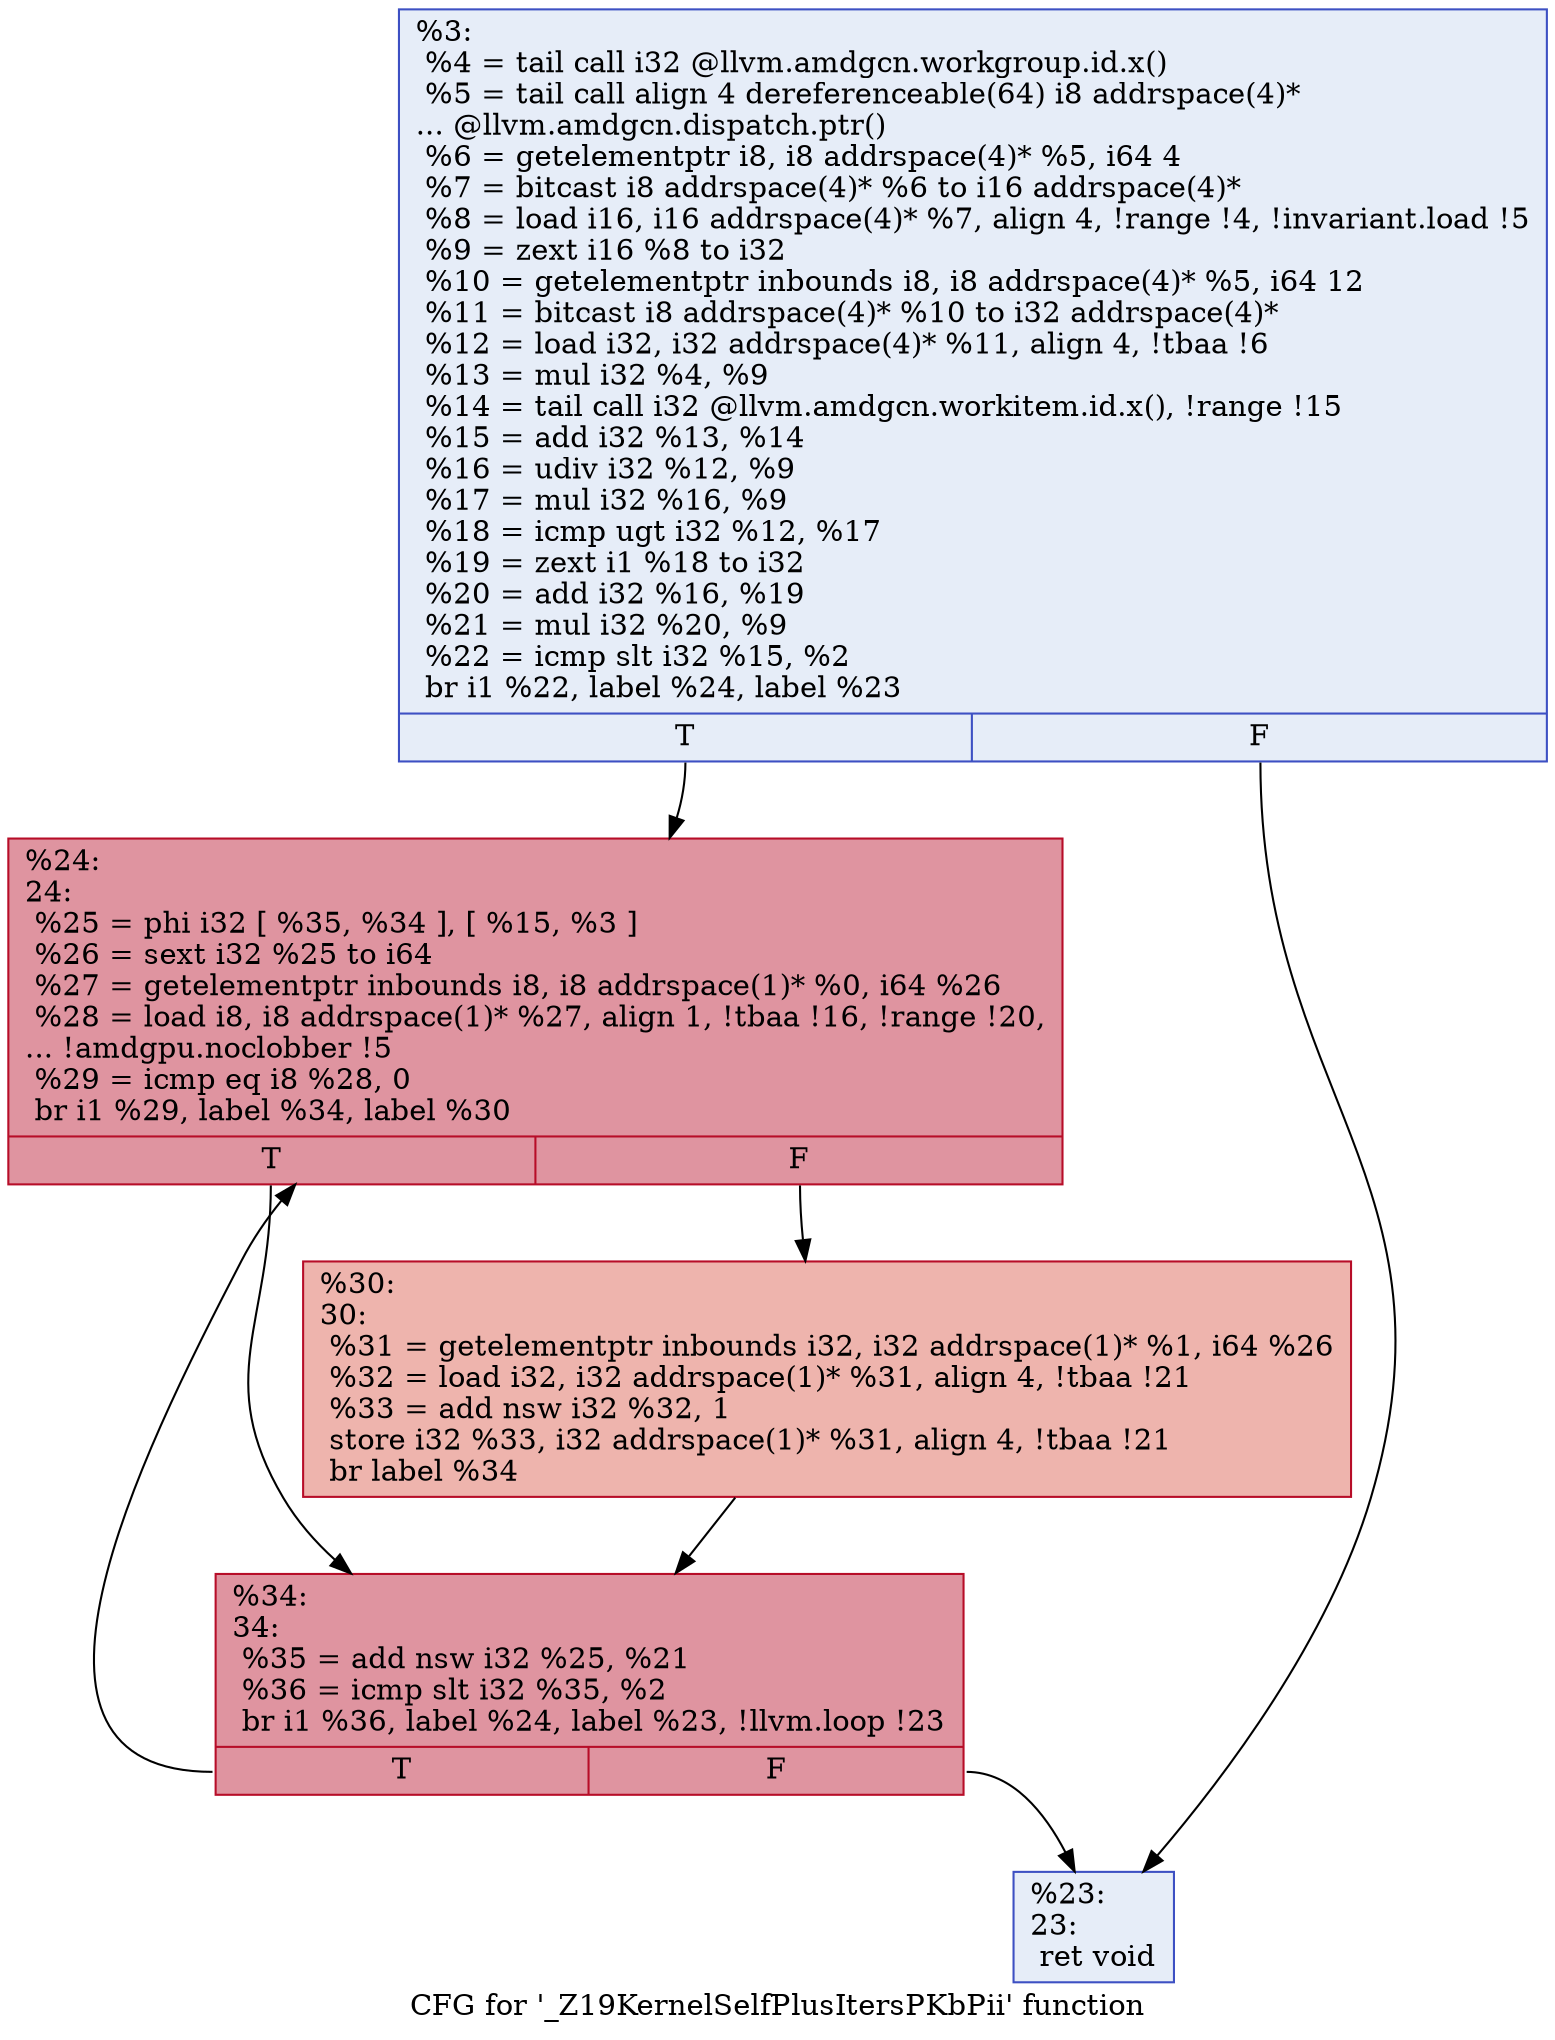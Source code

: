 digraph "CFG for '_Z19KernelSelfPlusItersPKbPii' function" {
	label="CFG for '_Z19KernelSelfPlusItersPKbPii' function";

	Node0x55e5540 [shape=record,color="#3d50c3ff", style=filled, fillcolor="#c7d7f070",label="{%3:\l  %4 = tail call i32 @llvm.amdgcn.workgroup.id.x()\l  %5 = tail call align 4 dereferenceable(64) i8 addrspace(4)*\l... @llvm.amdgcn.dispatch.ptr()\l  %6 = getelementptr i8, i8 addrspace(4)* %5, i64 4\l  %7 = bitcast i8 addrspace(4)* %6 to i16 addrspace(4)*\l  %8 = load i16, i16 addrspace(4)* %7, align 4, !range !4, !invariant.load !5\l  %9 = zext i16 %8 to i32\l  %10 = getelementptr inbounds i8, i8 addrspace(4)* %5, i64 12\l  %11 = bitcast i8 addrspace(4)* %10 to i32 addrspace(4)*\l  %12 = load i32, i32 addrspace(4)* %11, align 4, !tbaa !6\l  %13 = mul i32 %4, %9\l  %14 = tail call i32 @llvm.amdgcn.workitem.id.x(), !range !15\l  %15 = add i32 %13, %14\l  %16 = udiv i32 %12, %9\l  %17 = mul i32 %16, %9\l  %18 = icmp ugt i32 %12, %17\l  %19 = zext i1 %18 to i32\l  %20 = add i32 %16, %19\l  %21 = mul i32 %20, %9\l  %22 = icmp slt i32 %15, %2\l  br i1 %22, label %24, label %23\l|{<s0>T|<s1>F}}"];
	Node0x55e5540:s0 -> Node0x55e7af0;
	Node0x55e5540:s1 -> Node0x55e7b80;
	Node0x55e7b80 [shape=record,color="#3d50c3ff", style=filled, fillcolor="#c7d7f070",label="{%23:\l23:                                               \l  ret void\l}"];
	Node0x55e7af0 [shape=record,color="#b70d28ff", style=filled, fillcolor="#b70d2870",label="{%24:\l24:                                               \l  %25 = phi i32 [ %35, %34 ], [ %15, %3 ]\l  %26 = sext i32 %25 to i64\l  %27 = getelementptr inbounds i8, i8 addrspace(1)* %0, i64 %26\l  %28 = load i8, i8 addrspace(1)* %27, align 1, !tbaa !16, !range !20,\l... !amdgpu.noclobber !5\l  %29 = icmp eq i8 %28, 0\l  br i1 %29, label %34, label %30\l|{<s0>T|<s1>F}}"];
	Node0x55e7af0:s0 -> Node0x55e7d10;
	Node0x55e7af0:s1 -> Node0x55e8960;
	Node0x55e8960 [shape=record,color="#b70d28ff", style=filled, fillcolor="#d8564670",label="{%30:\l30:                                               \l  %31 = getelementptr inbounds i32, i32 addrspace(1)* %1, i64 %26\l  %32 = load i32, i32 addrspace(1)* %31, align 4, !tbaa !21\l  %33 = add nsw i32 %32, 1\l  store i32 %33, i32 addrspace(1)* %31, align 4, !tbaa !21\l  br label %34\l}"];
	Node0x55e8960 -> Node0x55e7d10;
	Node0x55e7d10 [shape=record,color="#b70d28ff", style=filled, fillcolor="#b70d2870",label="{%34:\l34:                                               \l  %35 = add nsw i32 %25, %21\l  %36 = icmp slt i32 %35, %2\l  br i1 %36, label %24, label %23, !llvm.loop !23\l|{<s0>T|<s1>F}}"];
	Node0x55e7d10:s0 -> Node0x55e7af0;
	Node0x55e7d10:s1 -> Node0x55e7b80;
}
